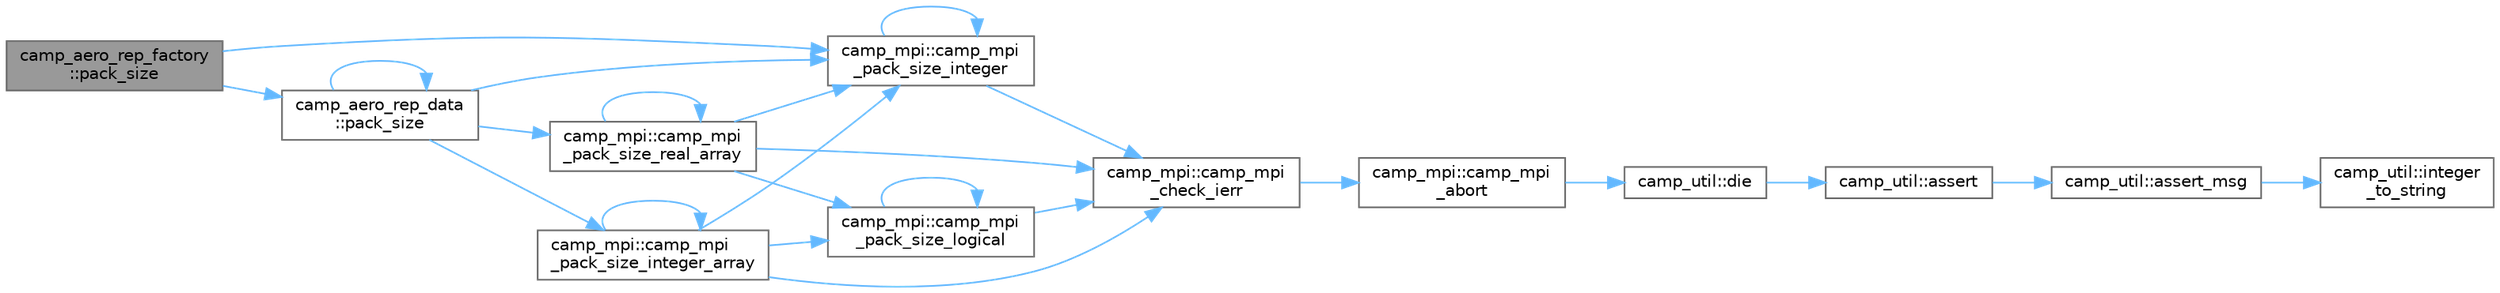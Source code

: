 digraph "camp_aero_rep_factory::pack_size"
{
 // LATEX_PDF_SIZE
  bgcolor="transparent";
  edge [fontname=Helvetica,fontsize=10,labelfontname=Helvetica,labelfontsize=10];
  node [fontname=Helvetica,fontsize=10,shape=box,height=0.2,width=0.4];
  rankdir="LR";
  Node1 [label="camp_aero_rep_factory\l::pack_size",height=0.2,width=0.4,color="gray40", fillcolor="grey60", style="filled", fontcolor="black",tooltip="Determine the size of a binary required to pack an aerosol representation."];
  Node1 -> Node2 [color="steelblue1",style="solid"];
  Node2 [label="camp_mpi::camp_mpi\l_pack_size_integer",height=0.2,width=0.4,color="grey40", fillcolor="white", style="filled",URL="$namespacecamp__mpi.html#abfca35b6c1f158dcb853326861d7e558",tooltip="Determines the number of bytes required to pack the given value."];
  Node2 -> Node3 [color="steelblue1",style="solid"];
  Node3 [label="camp_mpi::camp_mpi\l_check_ierr",height=0.2,width=0.4,color="grey40", fillcolor="white", style="filled",URL="$namespacecamp__mpi.html#adb95beaf933131229f017a03af8352ad",tooltip="Dies if ierr is not ok."];
  Node3 -> Node4 [color="steelblue1",style="solid"];
  Node4 [label="camp_mpi::camp_mpi\l_abort",height=0.2,width=0.4,color="grey40", fillcolor="white", style="filled",URL="$namespacecamp__mpi.html#a7c0deeecbf4c64fe7fcade1797e1aab8",tooltip="Abort the program."];
  Node4 -> Node5 [color="steelblue1",style="solid"];
  Node5 [label="camp_util::die",height=0.2,width=0.4,color="grey40", fillcolor="white", style="filled",URL="$namespacecamp__util.html#aa942add404bf8b611e5b4b8c777ca7f6",tooltip="Error immediately."];
  Node5 -> Node6 [color="steelblue1",style="solid"];
  Node6 [label="camp_util::assert",height=0.2,width=0.4,color="grey40", fillcolor="white", style="filled",URL="$namespacecamp__util.html#a32cf43c1b618a3ecf93810383e960ef2",tooltip="Errors unless condition_ok is true."];
  Node6 -> Node7 [color="steelblue1",style="solid"];
  Node7 [label="camp_util::assert_msg",height=0.2,width=0.4,color="grey40", fillcolor="white", style="filled",URL="$namespacecamp__util.html#ab4e745d4a05763568bf773598f30e91f",tooltip="Errors unless condition_ok is true."];
  Node7 -> Node8 [color="steelblue1",style="solid"];
  Node8 [label="camp_util::integer\l_to_string",height=0.2,width=0.4,color="grey40", fillcolor="white", style="filled",URL="$namespacecamp__util.html#acd72e4626dcfefffaa08c42cfa7949bc",tooltip="Convert an integer to a string format."];
  Node2 -> Node2 [color="steelblue1",style="solid"];
  Node1 -> Node9 [color="steelblue1",style="solid"];
  Node9 [label="camp_aero_rep_data\l::pack_size",height=0.2,width=0.4,color="grey40", fillcolor="white", style="filled",URL="$namespacecamp__aero__rep__data.html#a4a1d35f1a4f0f3a24aae257c90eb7d7b",tooltip="Determine the size of a binary required to pack the aerosol representation data."];
  Node9 -> Node2 [color="steelblue1",style="solid"];
  Node9 -> Node10 [color="steelblue1",style="solid"];
  Node10 [label="camp_mpi::camp_mpi\l_pack_size_integer_array",height=0.2,width=0.4,color="grey40", fillcolor="white", style="filled",URL="$namespacecamp__mpi.html#a8ad192802e37c5dcaa41d053909318ab",tooltip="Determines the number of bytes required to pack the given value."];
  Node10 -> Node3 [color="steelblue1",style="solid"];
  Node10 -> Node2 [color="steelblue1",style="solid"];
  Node10 -> Node10 [color="steelblue1",style="solid"];
  Node10 -> Node11 [color="steelblue1",style="solid"];
  Node11 [label="camp_mpi::camp_mpi\l_pack_size_logical",height=0.2,width=0.4,color="grey40", fillcolor="white", style="filled",URL="$namespacecamp__mpi.html#a91e386d6f20f660ab0762c32bb55e3a7",tooltip="Determines the number of bytes required to pack the given value."];
  Node11 -> Node3 [color="steelblue1",style="solid"];
  Node11 -> Node11 [color="steelblue1",style="solid"];
  Node9 -> Node12 [color="steelblue1",style="solid"];
  Node12 [label="camp_mpi::camp_mpi\l_pack_size_real_array",height=0.2,width=0.4,color="grey40", fillcolor="white", style="filled",URL="$namespacecamp__mpi.html#a7d5bd45d25af1d118c3f36eb507aca3f",tooltip="Determines the number of bytes required to pack the given value."];
  Node12 -> Node3 [color="steelblue1",style="solid"];
  Node12 -> Node2 [color="steelblue1",style="solid"];
  Node12 -> Node11 [color="steelblue1",style="solid"];
  Node12 -> Node12 [color="steelblue1",style="solid"];
  Node9 -> Node9 [color="steelblue1",style="solid"];
}
